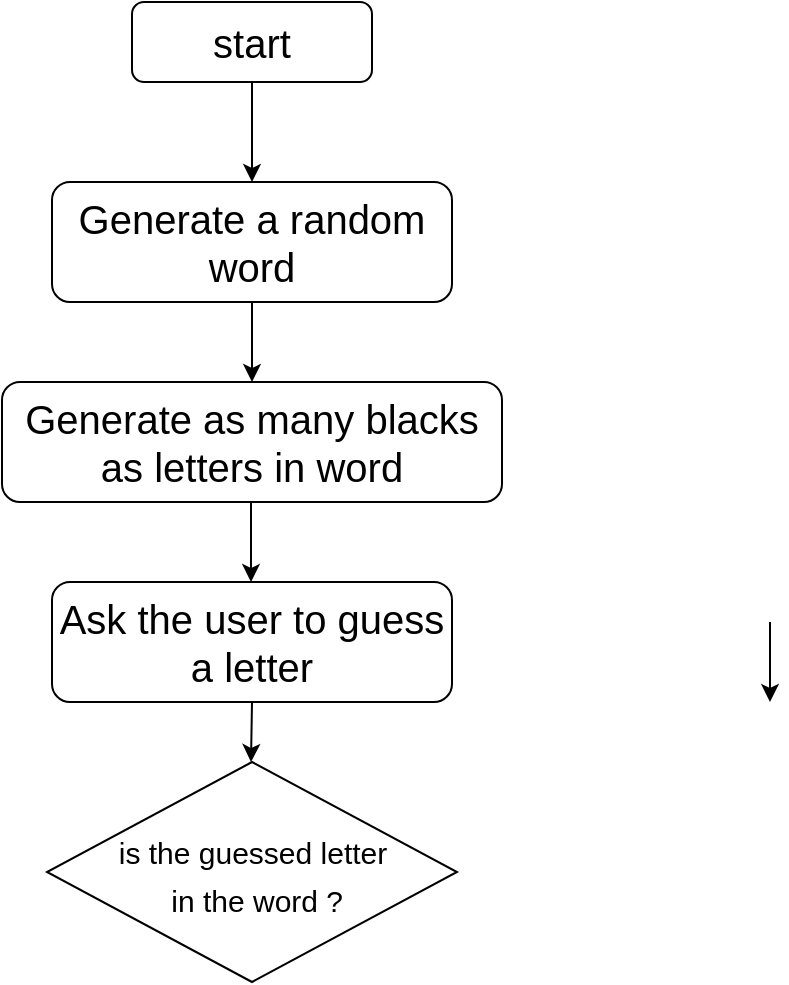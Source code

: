 <mxfile version="20.8.20" type="device"><diagram id="C5RBs43oDa-KdzZeNtuy" name="Page-1"><mxGraphModel dx="1434" dy="756" grid="1" gridSize="10" guides="1" tooltips="1" connect="1" arrows="1" fold="1" page="1" pageScale="1" pageWidth="827" pageHeight="1169" math="0" shadow="0"><root><mxCell id="WIyWlLk6GJQsqaUBKTNV-0"/><mxCell id="WIyWlLk6GJQsqaUBKTNV-1" parent="WIyWlLk6GJQsqaUBKTNV-0"/><mxCell id="WIyWlLk6GJQsqaUBKTNV-3" value="start" style="rounded=1;whiteSpace=wrap;html=1;fontSize=20;glass=0;strokeWidth=1;shadow=0;fontStyle=0" parent="WIyWlLk6GJQsqaUBKTNV-1" vertex="1"><mxGeometry x="381" y="40" width="120" height="40" as="geometry"/></mxCell><mxCell id="W-J7mYv3zg-mT1-XNlgm-0" value="Generate a random word" style="rounded=1;whiteSpace=wrap;html=1;fontSize=20;" vertex="1" parent="WIyWlLk6GJQsqaUBKTNV-1"><mxGeometry x="341" y="130" width="200" height="60" as="geometry"/></mxCell><mxCell id="W-J7mYv3zg-mT1-XNlgm-3" value="" style="endArrow=classic;html=1;rounded=0;fontSize=20;exitX=0.5;exitY=1;exitDx=0;exitDy=0;" edge="1" parent="WIyWlLk6GJQsqaUBKTNV-1" source="WIyWlLk6GJQsqaUBKTNV-3" target="W-J7mYv3zg-mT1-XNlgm-0"><mxGeometry width="50" height="50" relative="1" as="geometry"><mxPoint x="441" y="400" as="sourcePoint"/><mxPoint x="491" y="350" as="targetPoint"/></mxGeometry></mxCell><mxCell id="W-J7mYv3zg-mT1-XNlgm-8" value="Generate as many blacks as letters in word" style="rounded=1;whiteSpace=wrap;html=1;fontSize=20;" vertex="1" parent="WIyWlLk6GJQsqaUBKTNV-1"><mxGeometry x="316" y="230" width="250" height="60" as="geometry"/></mxCell><mxCell id="W-J7mYv3zg-mT1-XNlgm-9" value="" style="endArrow=classic;html=1;rounded=0;fontSize=20;exitX=0.5;exitY=1;exitDx=0;exitDy=0;entryX=0.5;entryY=0;entryDx=0;entryDy=0;" edge="1" parent="WIyWlLk6GJQsqaUBKTNV-1" source="W-J7mYv3zg-mT1-XNlgm-0" target="W-J7mYv3zg-mT1-XNlgm-8"><mxGeometry width="50" height="50" relative="1" as="geometry"><mxPoint x="451" y="220" as="sourcePoint"/><mxPoint x="501" y="170" as="targetPoint"/></mxGeometry></mxCell><mxCell id="W-J7mYv3zg-mT1-XNlgm-10" value="Ask the user to guess a letter" style="rounded=1;whiteSpace=wrap;html=1;fontSize=20;" vertex="1" parent="WIyWlLk6GJQsqaUBKTNV-1"><mxGeometry x="341" y="330" width="200" height="60" as="geometry"/></mxCell><mxCell id="W-J7mYv3zg-mT1-XNlgm-11" value="" style="endArrow=classic;html=1;rounded=0;fontSize=20;exitX=0.5;exitY=1;exitDx=0;exitDy=0;entryX=0.5;entryY=0;entryDx=0;entryDy=0;" edge="1" parent="WIyWlLk6GJQsqaUBKTNV-1"><mxGeometry width="50" height="50" relative="1" as="geometry"><mxPoint x="440.5" y="290" as="sourcePoint"/><mxPoint x="440.5" y="330" as="targetPoint"/></mxGeometry></mxCell><mxCell id="W-J7mYv3zg-mT1-XNlgm-12" value="" style="endArrow=classic;html=1;rounded=0;fontSize=20;entryX=0.5;entryY=0;entryDx=0;entryDy=0;" edge="1" parent="WIyWlLk6GJQsqaUBKTNV-1"><mxGeometry width="50" height="50" relative="1" as="geometry"><mxPoint x="441" y="390" as="sourcePoint"/><mxPoint x="440.5" y="420" as="targetPoint"/></mxGeometry></mxCell><mxCell id="W-J7mYv3zg-mT1-XNlgm-13" value="" style="endArrow=classic;html=1;rounded=0;fontSize=20;exitX=0.5;exitY=1;exitDx=0;exitDy=0;entryX=0.5;entryY=0;entryDx=0;entryDy=0;" edge="1" parent="WIyWlLk6GJQsqaUBKTNV-1"><mxGeometry width="50" height="50" relative="1" as="geometry"><mxPoint x="700" y="350" as="sourcePoint"/><mxPoint x="700" y="390" as="targetPoint"/></mxGeometry></mxCell><mxCell id="W-J7mYv3zg-mT1-XNlgm-14" value="&lt;font style=&quot;font-size: 15px;&quot;&gt;is the guessed letter&lt;br&gt;&amp;nbsp;in the word ?&lt;/font&gt;" style="rhombus;whiteSpace=wrap;html=1;fontSize=20;" vertex="1" parent="WIyWlLk6GJQsqaUBKTNV-1"><mxGeometry x="338.5" y="420" width="205" height="110" as="geometry"/></mxCell></root></mxGraphModel></diagram></mxfile>